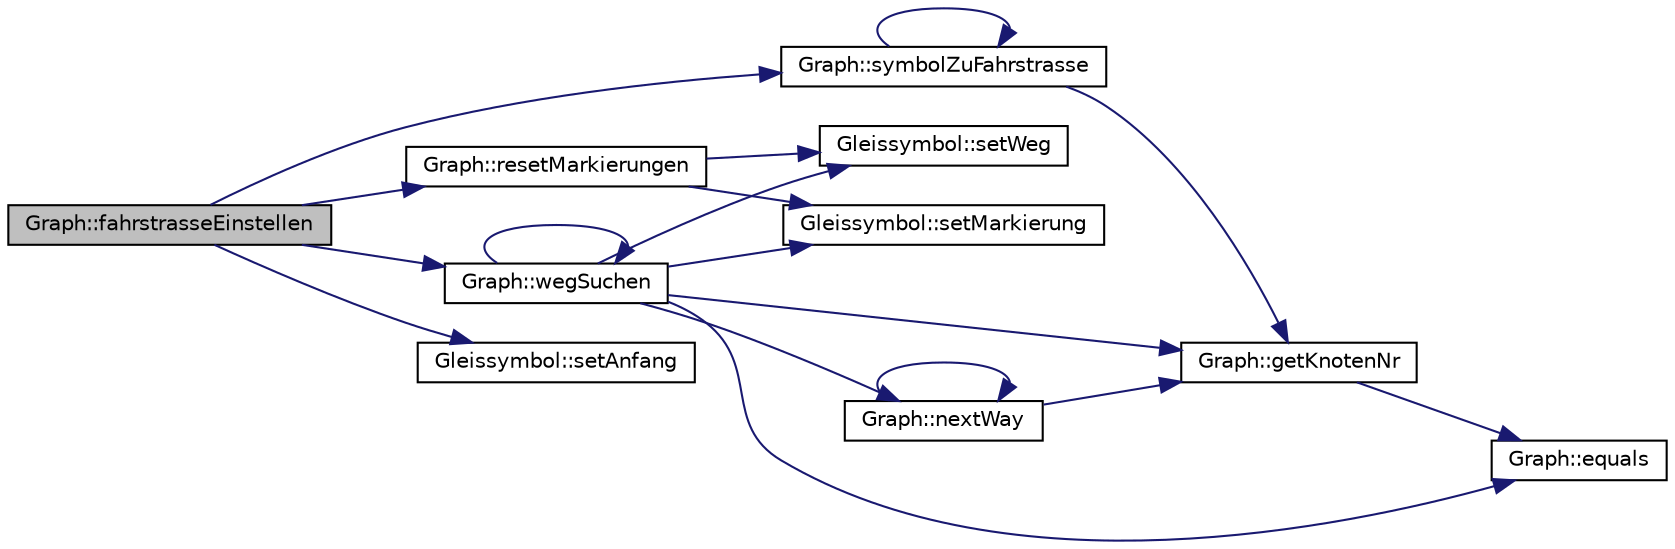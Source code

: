 digraph "Graph::fahrstrasseEinstellen"
{
 // LATEX_PDF_SIZE
  edge [fontname="Helvetica",fontsize="10",labelfontname="Helvetica",labelfontsize="10"];
  node [fontname="Helvetica",fontsize="10",shape=record];
  rankdir="LR";
  Node1 [label="Graph::fahrstrasseEinstellen",height=0.2,width=0.4,color="black", fillcolor="grey75", style="filled", fontcolor="black",tooltip=" "];
  Node1 -> Node2 [color="midnightblue",fontsize="10",style="solid",fontname="Helvetica"];
  Node2 [label="Graph::resetMarkierungen",height=0.2,width=0.4,color="black", fillcolor="white", style="filled",URL="$class_graph.html#af5d721b12df2bc9f8184efb3635017f1",tooltip=" "];
  Node2 -> Node3 [color="midnightblue",fontsize="10",style="solid",fontname="Helvetica"];
  Node3 [label="Gleissymbol::setMarkierung",height=0.2,width=0.4,color="black", fillcolor="white", style="filled",URL="$class_gleissymbol.html#a4c8703c8c64ea115dd8e7df888268476",tooltip=" "];
  Node2 -> Node4 [color="midnightblue",fontsize="10",style="solid",fontname="Helvetica"];
  Node4 [label="Gleissymbol::setWeg",height=0.2,width=0.4,color="black", fillcolor="white", style="filled",URL="$class_gleissymbol.html#a0ab83b470047c86fafd50cab87fe23c0",tooltip=" "];
  Node1 -> Node5 [color="midnightblue",fontsize="10",style="solid",fontname="Helvetica"];
  Node5 [label="Gleissymbol::setAnfang",height=0.2,width=0.4,color="black", fillcolor="white", style="filled",URL="$class_gleissymbol.html#a8f3db56879b7bb4f151c72966d4769c2",tooltip=" "];
  Node1 -> Node6 [color="midnightblue",fontsize="10",style="solid",fontname="Helvetica"];
  Node6 [label="Graph::symbolZuFahrstrasse",height=0.2,width=0.4,color="black", fillcolor="white", style="filled",URL="$class_graph.html#a8536235cdee21737d42b1705ee1d2c58",tooltip=" "];
  Node6 -> Node7 [color="midnightblue",fontsize="10",style="solid",fontname="Helvetica"];
  Node7 [label="Graph::getKnotenNr",height=0.2,width=0.4,color="black", fillcolor="white", style="filled",URL="$class_graph.html#a6a8d2658474632c9396e1cd0bb54f7df",tooltip=" "];
  Node7 -> Node8 [color="midnightblue",fontsize="10",style="solid",fontname="Helvetica"];
  Node8 [label="Graph::equals",height=0.2,width=0.4,color="black", fillcolor="white", style="filled",URL="$class_graph.html#a139545e90bd834be2bb08c440115a6c8",tooltip=" "];
  Node6 -> Node6 [color="midnightblue",fontsize="10",style="solid",fontname="Helvetica"];
  Node1 -> Node9 [color="midnightblue",fontsize="10",style="solid",fontname="Helvetica"];
  Node9 [label="Graph::wegSuchen",height=0.2,width=0.4,color="black", fillcolor="white", style="filled",URL="$class_graph.html#a93b9ad8849dc8e1dfcf85dcf5b522d37",tooltip=" "];
  Node9 -> Node8 [color="midnightblue",fontsize="10",style="solid",fontname="Helvetica"];
  Node9 -> Node7 [color="midnightblue",fontsize="10",style="solid",fontname="Helvetica"];
  Node9 -> Node10 [color="midnightblue",fontsize="10",style="solid",fontname="Helvetica"];
  Node10 [label="Graph::nextWay",height=0.2,width=0.4,color="black", fillcolor="white", style="filled",URL="$class_graph.html#ac1bcc2af29fe0171521fc9b89a7424f8",tooltip=" "];
  Node10 -> Node7 [color="midnightblue",fontsize="10",style="solid",fontname="Helvetica"];
  Node10 -> Node10 [color="midnightblue",fontsize="10",style="solid",fontname="Helvetica"];
  Node9 -> Node3 [color="midnightblue",fontsize="10",style="solid",fontname="Helvetica"];
  Node9 -> Node4 [color="midnightblue",fontsize="10",style="solid",fontname="Helvetica"];
  Node9 -> Node9 [color="midnightblue",fontsize="10",style="solid",fontname="Helvetica"];
}

